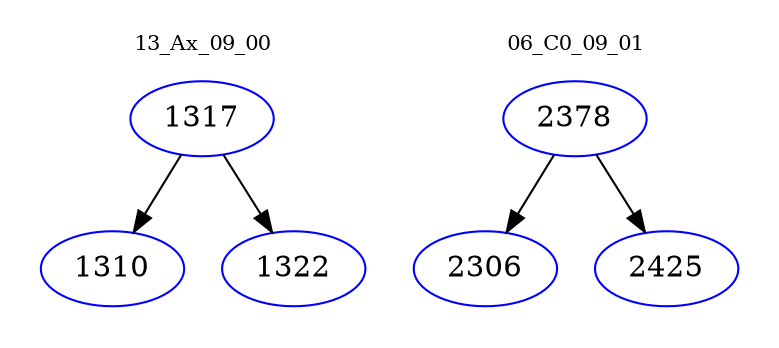 digraph{
subgraph cluster_0 {
color = white
label = "13_Ax_09_00";
fontsize=10;
T0_1317 [label="1317", color="blue"]
T0_1317 -> T0_1310 [color="black"]
T0_1310 [label="1310", color="blue"]
T0_1317 -> T0_1322 [color="black"]
T0_1322 [label="1322", color="blue"]
}
subgraph cluster_1 {
color = white
label = "06_C0_09_01";
fontsize=10;
T1_2378 [label="2378", color="blue"]
T1_2378 -> T1_2306 [color="black"]
T1_2306 [label="2306", color="blue"]
T1_2378 -> T1_2425 [color="black"]
T1_2425 [label="2425", color="blue"]
}
}
